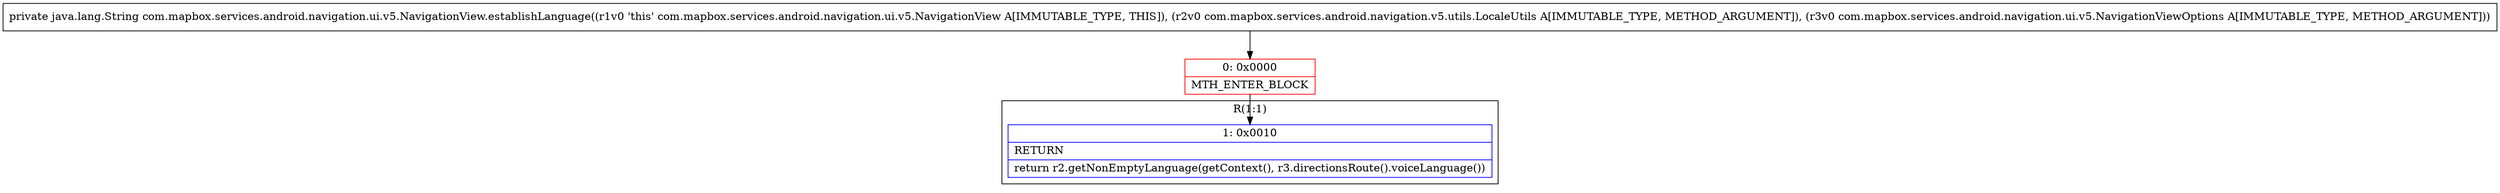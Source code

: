 digraph "CFG forcom.mapbox.services.android.navigation.ui.v5.NavigationView.establishLanguage(Lcom\/mapbox\/services\/android\/navigation\/v5\/utils\/LocaleUtils;Lcom\/mapbox\/services\/android\/navigation\/ui\/v5\/NavigationViewOptions;)Ljava\/lang\/String;" {
subgraph cluster_Region_2007505947 {
label = "R(1:1)";
node [shape=record,color=blue];
Node_1 [shape=record,label="{1\:\ 0x0010|RETURN\l|return r2.getNonEmptyLanguage(getContext(), r3.directionsRoute().voiceLanguage())\l}"];
}
Node_0 [shape=record,color=red,label="{0\:\ 0x0000|MTH_ENTER_BLOCK\l}"];
MethodNode[shape=record,label="{private java.lang.String com.mapbox.services.android.navigation.ui.v5.NavigationView.establishLanguage((r1v0 'this' com.mapbox.services.android.navigation.ui.v5.NavigationView A[IMMUTABLE_TYPE, THIS]), (r2v0 com.mapbox.services.android.navigation.v5.utils.LocaleUtils A[IMMUTABLE_TYPE, METHOD_ARGUMENT]), (r3v0 com.mapbox.services.android.navigation.ui.v5.NavigationViewOptions A[IMMUTABLE_TYPE, METHOD_ARGUMENT])) }"];
MethodNode -> Node_0;
Node_0 -> Node_1;
}

